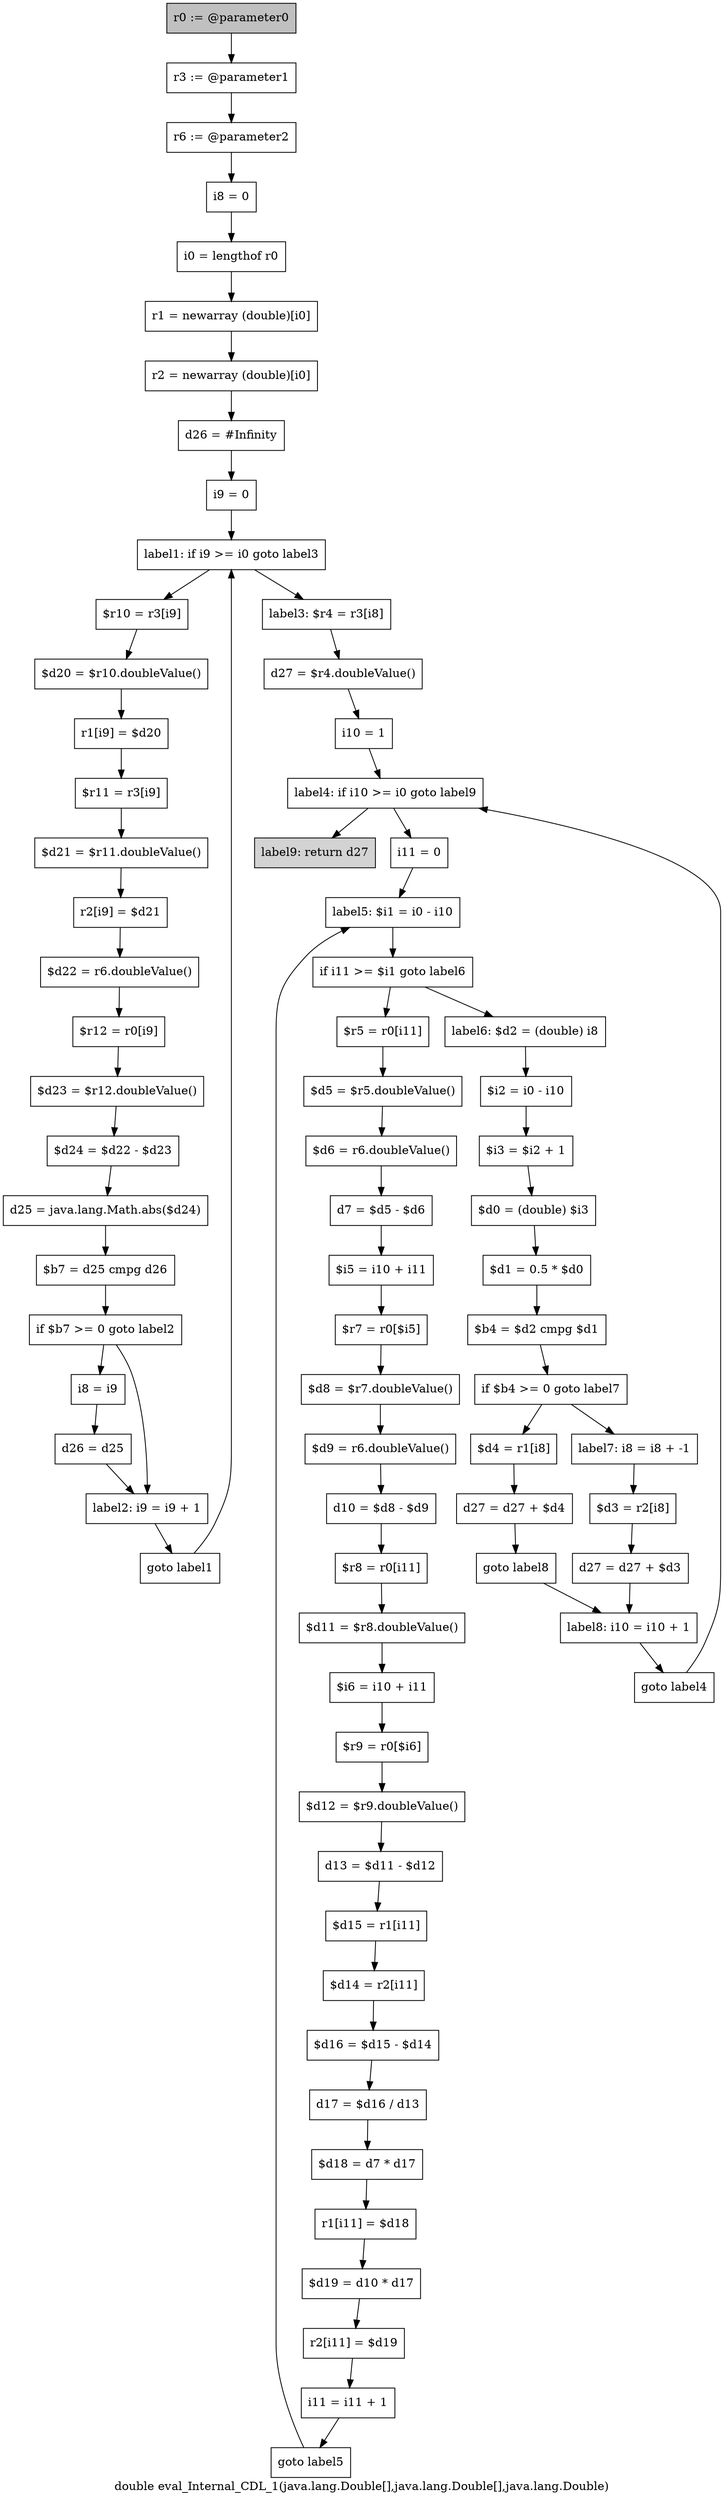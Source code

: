 digraph "double eval_Internal_CDL_1(java.lang.Double[],java.lang.Double[],java.lang.Double)" {
    label="double eval_Internal_CDL_1(java.lang.Double[],java.lang.Double[],java.lang.Double)";
    node [shape=box];
    "0" [style=filled,fillcolor=gray,label="r0 := @parameter0",];
    "1" [label="r3 := @parameter1",];
    "0"->"1";
    "2" [label="r6 := @parameter2",];
    "1"->"2";
    "3" [label="i8 = 0",];
    "2"->"3";
    "4" [label="i0 = lengthof r0",];
    "3"->"4";
    "5" [label="r1 = newarray (double)[i0]",];
    "4"->"5";
    "6" [label="r2 = newarray (double)[i0]",];
    "5"->"6";
    "7" [label="d26 = #Infinity",];
    "6"->"7";
    "8" [label="i9 = 0",];
    "7"->"8";
    "9" [label="label1: if i9 >= i0 goto label3",];
    "8"->"9";
    "10" [label="$r10 = r3[i9]",];
    "9"->"10";
    "27" [label="label3: $r4 = r3[i8]",];
    "9"->"27";
    "11" [label="$d20 = $r10.doubleValue()",];
    "10"->"11";
    "12" [label="r1[i9] = $d20",];
    "11"->"12";
    "13" [label="$r11 = r3[i9]",];
    "12"->"13";
    "14" [label="$d21 = $r11.doubleValue()",];
    "13"->"14";
    "15" [label="r2[i9] = $d21",];
    "14"->"15";
    "16" [label="$d22 = r6.doubleValue()",];
    "15"->"16";
    "17" [label="$r12 = r0[i9]",];
    "16"->"17";
    "18" [label="$d23 = $r12.doubleValue()",];
    "17"->"18";
    "19" [label="$d24 = $d22 - $d23",];
    "18"->"19";
    "20" [label="d25 = java.lang.Math.abs($d24)",];
    "19"->"20";
    "21" [label="$b7 = d25 cmpg d26",];
    "20"->"21";
    "22" [label="if $b7 >= 0 goto label2",];
    "21"->"22";
    "23" [label="i8 = i9",];
    "22"->"23";
    "25" [label="label2: i9 = i9 + 1",];
    "22"->"25";
    "24" [label="d26 = d25",];
    "23"->"24";
    "24"->"25";
    "26" [label="goto label1",];
    "25"->"26";
    "26"->"9";
    "28" [label="d27 = $r4.doubleValue()",];
    "27"->"28";
    "29" [label="i10 = 1",];
    "28"->"29";
    "30" [label="label4: if i10 >= i0 goto label9",];
    "29"->"30";
    "31" [label="i11 = 0",];
    "30"->"31";
    "74" [style=filled,fillcolor=lightgray,label="label9: return d27",];
    "30"->"74";
    "32" [label="label5: $i1 = i0 - i10",];
    "31"->"32";
    "33" [label="if i11 >= $i1 goto label6",];
    "32"->"33";
    "34" [label="$r5 = r0[i11]",];
    "33"->"34";
    "59" [label="label6: $d2 = (double) i8",];
    "33"->"59";
    "35" [label="$d5 = $r5.doubleValue()",];
    "34"->"35";
    "36" [label="$d6 = r6.doubleValue()",];
    "35"->"36";
    "37" [label="d7 = $d5 - $d6",];
    "36"->"37";
    "38" [label="$i5 = i10 + i11",];
    "37"->"38";
    "39" [label="$r7 = r0[$i5]",];
    "38"->"39";
    "40" [label="$d8 = $r7.doubleValue()",];
    "39"->"40";
    "41" [label="$d9 = r6.doubleValue()",];
    "40"->"41";
    "42" [label="d10 = $d8 - $d9",];
    "41"->"42";
    "43" [label="$r8 = r0[i11]",];
    "42"->"43";
    "44" [label="$d11 = $r8.doubleValue()",];
    "43"->"44";
    "45" [label="$i6 = i10 + i11",];
    "44"->"45";
    "46" [label="$r9 = r0[$i6]",];
    "45"->"46";
    "47" [label="$d12 = $r9.doubleValue()",];
    "46"->"47";
    "48" [label="d13 = $d11 - $d12",];
    "47"->"48";
    "49" [label="$d15 = r1[i11]",];
    "48"->"49";
    "50" [label="$d14 = r2[i11]",];
    "49"->"50";
    "51" [label="$d16 = $d15 - $d14",];
    "50"->"51";
    "52" [label="d17 = $d16 / d13",];
    "51"->"52";
    "53" [label="$d18 = d7 * d17",];
    "52"->"53";
    "54" [label="r1[i11] = $d18",];
    "53"->"54";
    "55" [label="$d19 = d10 * d17",];
    "54"->"55";
    "56" [label="r2[i11] = $d19",];
    "55"->"56";
    "57" [label="i11 = i11 + 1",];
    "56"->"57";
    "58" [label="goto label5",];
    "57"->"58";
    "58"->"32";
    "60" [label="$i2 = i0 - i10",];
    "59"->"60";
    "61" [label="$i3 = $i2 + 1",];
    "60"->"61";
    "62" [label="$d0 = (double) $i3",];
    "61"->"62";
    "63" [label="$d1 = 0.5 * $d0",];
    "62"->"63";
    "64" [label="$b4 = $d2 cmpg $d1",];
    "63"->"64";
    "65" [label="if $b4 >= 0 goto label7",];
    "64"->"65";
    "66" [label="$d4 = r1[i8]",];
    "65"->"66";
    "69" [label="label7: i8 = i8 + -1",];
    "65"->"69";
    "67" [label="d27 = d27 + $d4",];
    "66"->"67";
    "68" [label="goto label8",];
    "67"->"68";
    "72" [label="label8: i10 = i10 + 1",];
    "68"->"72";
    "70" [label="$d3 = r2[i8]",];
    "69"->"70";
    "71" [label="d27 = d27 + $d3",];
    "70"->"71";
    "71"->"72";
    "73" [label="goto label4",];
    "72"->"73";
    "73"->"30";
}
